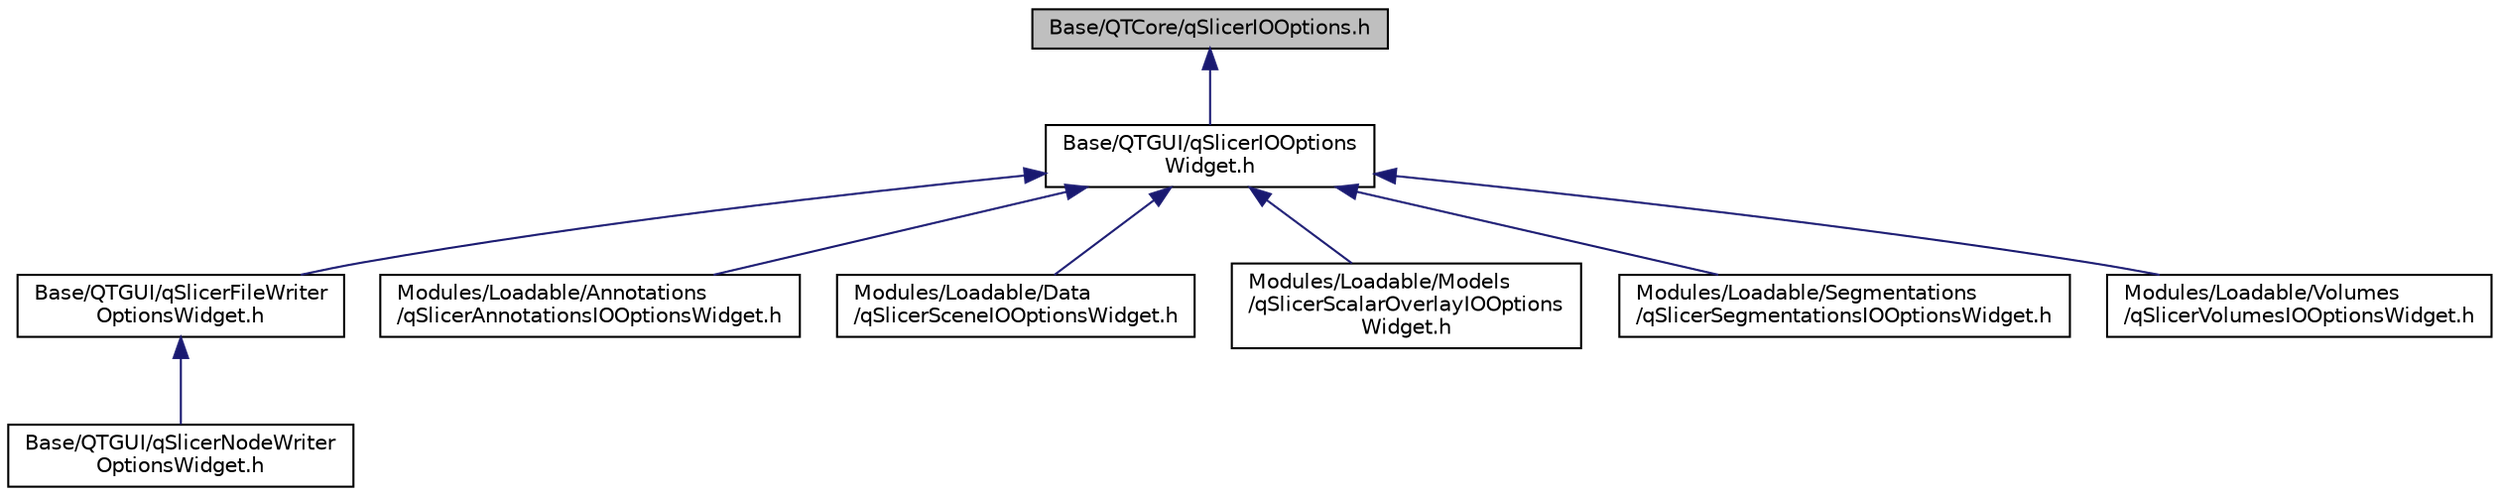 digraph "Base/QTCore/qSlicerIOOptions.h"
{
  bgcolor="transparent";
  edge [fontname="Helvetica",fontsize="10",labelfontname="Helvetica",labelfontsize="10"];
  node [fontname="Helvetica",fontsize="10",shape=record];
  Node11 [label="Base/QTCore/qSlicerIOOptions.h",height=0.2,width=0.4,color="black", fillcolor="grey75", style="filled", fontcolor="black"];
  Node11 -> Node12 [dir="back",color="midnightblue",fontsize="10",style="solid",fontname="Helvetica"];
  Node12 [label="Base/QTGUI/qSlicerIOOptions\lWidget.h",height=0.2,width=0.4,color="black",URL="$qSlicerIOOptionsWidget_8h.html"];
  Node12 -> Node13 [dir="back",color="midnightblue",fontsize="10",style="solid",fontname="Helvetica"];
  Node13 [label="Base/QTGUI/qSlicerFileWriter\lOptionsWidget.h",height=0.2,width=0.4,color="black",URL="$qSlicerFileWriterOptionsWidget_8h.html"];
  Node13 -> Node14 [dir="back",color="midnightblue",fontsize="10",style="solid",fontname="Helvetica"];
  Node14 [label="Base/QTGUI/qSlicerNodeWriter\lOptionsWidget.h",height=0.2,width=0.4,color="black",URL="$qSlicerNodeWriterOptionsWidget_8h.html"];
  Node12 -> Node15 [dir="back",color="midnightblue",fontsize="10",style="solid",fontname="Helvetica"];
  Node15 [label="Modules/Loadable/Annotations\l/qSlicerAnnotationsIOOptionsWidget.h",height=0.2,width=0.4,color="black",URL="$qSlicerAnnotationsIOOptionsWidget_8h.html"];
  Node12 -> Node16 [dir="back",color="midnightblue",fontsize="10",style="solid",fontname="Helvetica"];
  Node16 [label="Modules/Loadable/Data\l/qSlicerSceneIOOptionsWidget.h",height=0.2,width=0.4,color="black",URL="$qSlicerSceneIOOptionsWidget_8h.html"];
  Node12 -> Node17 [dir="back",color="midnightblue",fontsize="10",style="solid",fontname="Helvetica"];
  Node17 [label="Modules/Loadable/Models\l/qSlicerScalarOverlayIOOptions\lWidget.h",height=0.2,width=0.4,color="black",URL="$qSlicerScalarOverlayIOOptionsWidget_8h.html"];
  Node12 -> Node18 [dir="back",color="midnightblue",fontsize="10",style="solid",fontname="Helvetica"];
  Node18 [label="Modules/Loadable/Segmentations\l/qSlicerSegmentationsIOOptionsWidget.h",height=0.2,width=0.4,color="black",URL="$qSlicerSegmentationsIOOptionsWidget_8h.html"];
  Node12 -> Node19 [dir="back",color="midnightblue",fontsize="10",style="solid",fontname="Helvetica"];
  Node19 [label="Modules/Loadable/Volumes\l/qSlicerVolumesIOOptionsWidget.h",height=0.2,width=0.4,color="black",URL="$qSlicerVolumesIOOptionsWidget_8h.html"];
}
